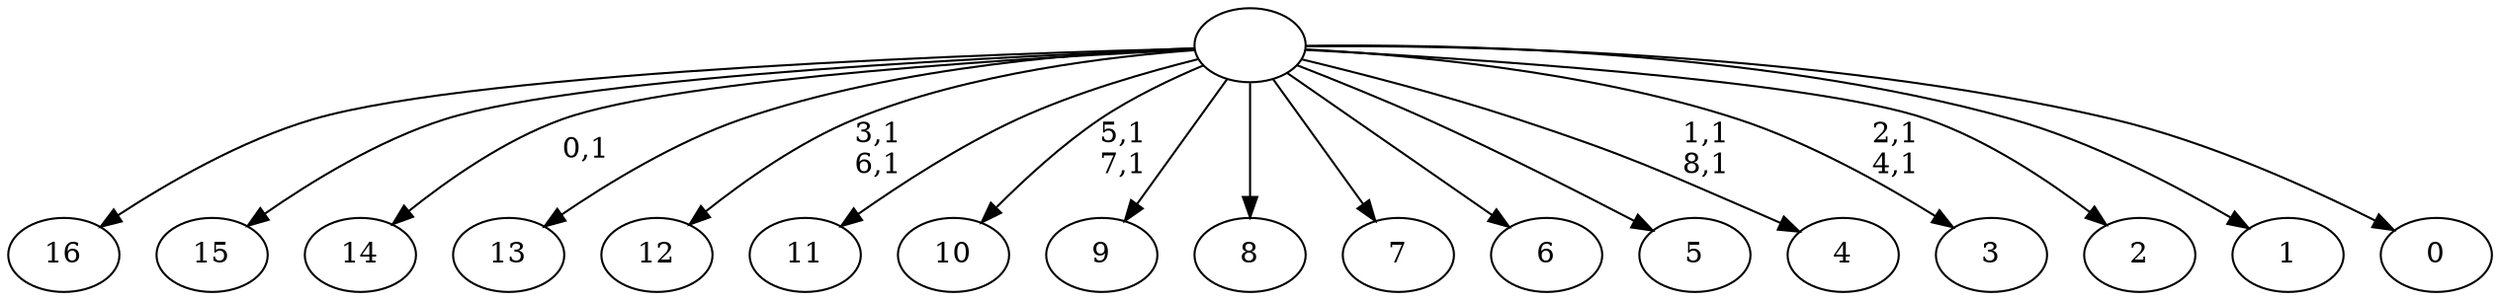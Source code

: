 digraph T {
	26 [label="16"]
	25 [label="15"]
	24 [label="14"]
	22 [label="13"]
	21 [label="12"]
	18 [label="11"]
	17 [label="10"]
	14 [label="9"]
	13 [label="8"]
	12 [label="7"]
	11 [label="6"]
	10 [label="5"]
	9 [label="4"]
	6 [label="3"]
	3 [label="2"]
	2 [label="1"]
	1 [label="0"]
	0 [label=""]
	0 -> 6 [label="2,1\n4,1"]
	0 -> 9 [label="1,1\n8,1"]
	0 -> 17 [label="5,1\n7,1"]
	0 -> 21 [label="3,1\n6,1"]
	0 -> 24 [label="0,1"]
	0 -> 26 [label=""]
	0 -> 25 [label=""]
	0 -> 22 [label=""]
	0 -> 18 [label=""]
	0 -> 14 [label=""]
	0 -> 13 [label=""]
	0 -> 12 [label=""]
	0 -> 11 [label=""]
	0 -> 10 [label=""]
	0 -> 3 [label=""]
	0 -> 2 [label=""]
	0 -> 1 [label=""]
}
